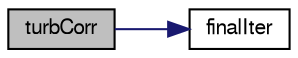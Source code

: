 digraph "turbCorr"
{
  bgcolor="transparent";
  edge [fontname="FreeSans",fontsize="10",labelfontname="FreeSans",labelfontsize="10"];
  node [fontname="FreeSans",fontsize="10",shape=record];
  rankdir="LR";
  Node1285 [label="turbCorr",height=0.2,width=0.4,color="black", fillcolor="grey75", style="filled", fontcolor="black"];
  Node1285 -> Node1286 [color="midnightblue",fontsize="10",style="solid",fontname="FreeSans"];
  Node1286 [label="finalIter",height=0.2,width=0.4,color="black",URL="$a21934.html#a2f03da4430c98e30af58d425b1661fe7",tooltip="Helper function to identify final PIMPLE (outer) iteration. "];
}
